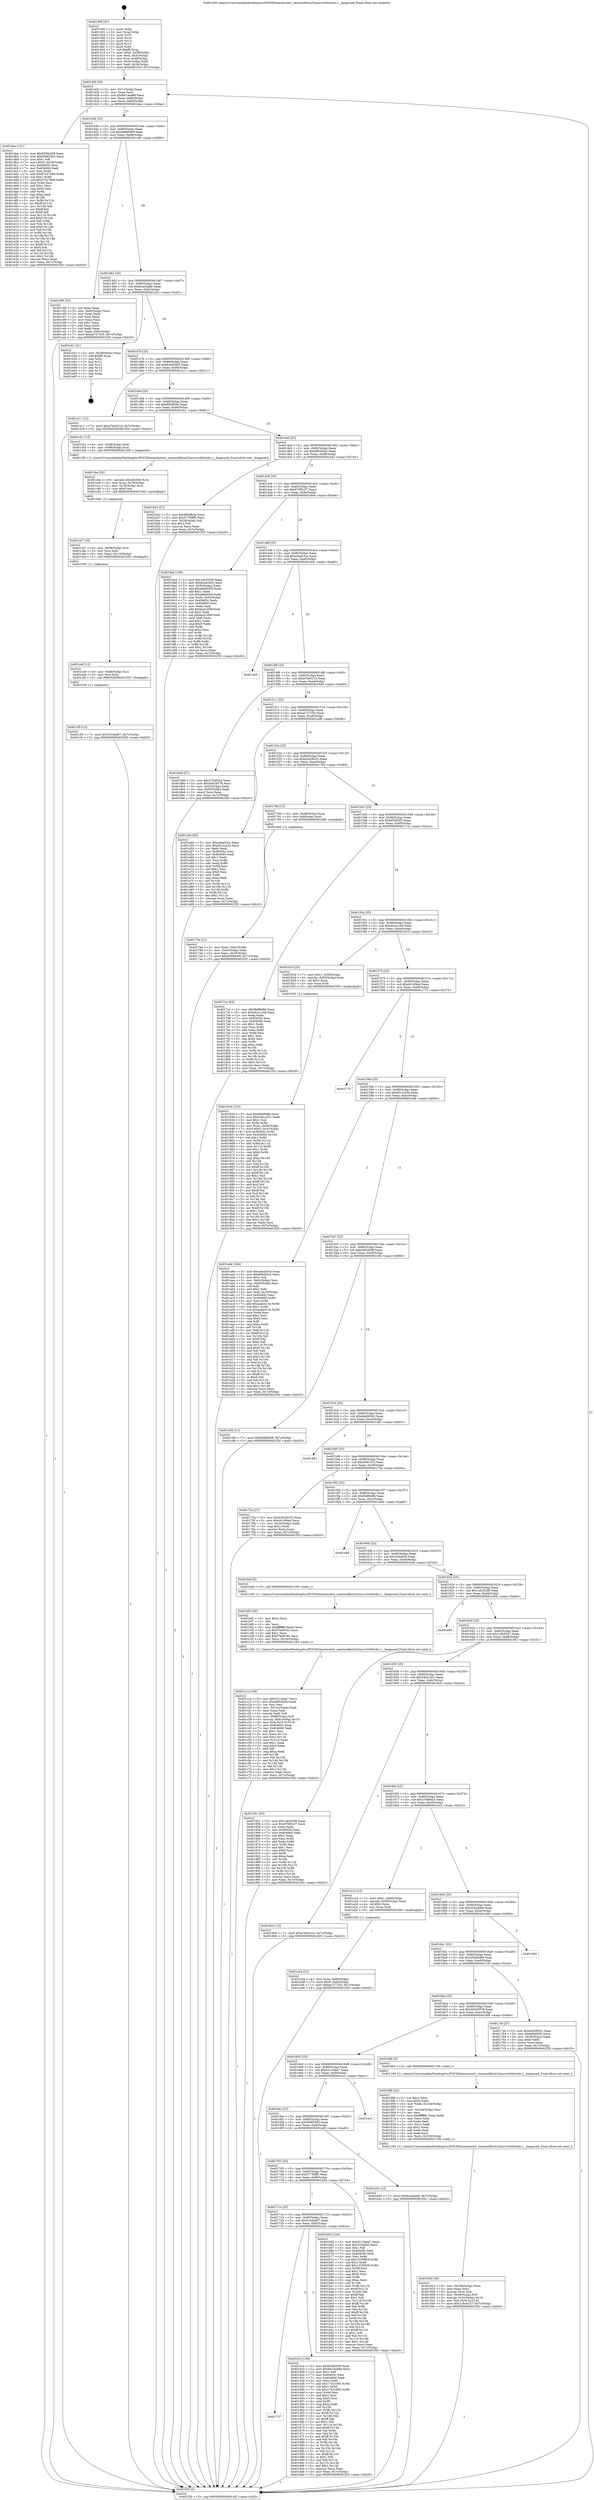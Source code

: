 digraph "0x401400" {
  label = "0x401400 (/mnt/c/Users/mathe/Desktop/tcc/POCII/binaries/extr_reactosdllwin32msvcrt40stubs.c__heapused_Final-ollvm.out::main(0))"
  labelloc = "t"
  node[shape=record]

  Entry [label="",width=0.3,height=0.3,shape=circle,fillcolor=black,style=filled]
  "0x40142f" [label="{
     0x40142f [26]\l
     | [instrs]\l
     &nbsp;&nbsp;0x40142f \<+3\>: mov -0x7c(%rbp),%eax\l
     &nbsp;&nbsp;0x401432 \<+2\>: mov %eax,%ecx\l
     &nbsp;&nbsp;0x401434 \<+6\>: sub $0x8414ad88,%ecx\l
     &nbsp;&nbsp;0x40143a \<+3\>: mov %eax,-0x80(%rbp)\l
     &nbsp;&nbsp;0x40143d \<+6\>: mov %ecx,-0x84(%rbp)\l
     &nbsp;&nbsp;0x401443 \<+6\>: je 0000000000401dae \<main+0x9ae\>\l
  }"]
  "0x401dae" [label="{
     0x401dae [151]\l
     | [instrs]\l
     &nbsp;&nbsp;0x401dae \<+5\>: mov $0x635fa459,%eax\l
     &nbsp;&nbsp;0x401db3 \<+5\>: mov $0x568f2402,%ecx\l
     &nbsp;&nbsp;0x401db8 \<+2\>: mov $0x1,%dl\l
     &nbsp;&nbsp;0x401dba \<+7\>: movl $0x0,-0x38(%rbp)\l
     &nbsp;&nbsp;0x401dc1 \<+7\>: mov 0x40405c,%esi\l
     &nbsp;&nbsp;0x401dc8 \<+7\>: mov 0x404060,%edi\l
     &nbsp;&nbsp;0x401dcf \<+3\>: mov %esi,%r8d\l
     &nbsp;&nbsp;0x401dd2 \<+7\>: add $0x97e27868,%r8d\l
     &nbsp;&nbsp;0x401dd9 \<+4\>: sub $0x1,%r8d\l
     &nbsp;&nbsp;0x401ddd \<+7\>: sub $0x97e27868,%r8d\l
     &nbsp;&nbsp;0x401de4 \<+4\>: imul %r8d,%esi\l
     &nbsp;&nbsp;0x401de8 \<+3\>: and $0x1,%esi\l
     &nbsp;&nbsp;0x401deb \<+3\>: cmp $0x0,%esi\l
     &nbsp;&nbsp;0x401dee \<+4\>: sete %r9b\l
     &nbsp;&nbsp;0x401df2 \<+3\>: cmp $0xa,%edi\l
     &nbsp;&nbsp;0x401df5 \<+4\>: setl %r10b\l
     &nbsp;&nbsp;0x401df9 \<+3\>: mov %r9b,%r11b\l
     &nbsp;&nbsp;0x401dfc \<+4\>: xor $0xff,%r11b\l
     &nbsp;&nbsp;0x401e00 \<+3\>: mov %r10b,%bl\l
     &nbsp;&nbsp;0x401e03 \<+3\>: xor $0xff,%bl\l
     &nbsp;&nbsp;0x401e06 \<+3\>: xor $0x0,%dl\l
     &nbsp;&nbsp;0x401e09 \<+3\>: mov %r11b,%r14b\l
     &nbsp;&nbsp;0x401e0c \<+4\>: and $0x0,%r14b\l
     &nbsp;&nbsp;0x401e10 \<+3\>: and %dl,%r9b\l
     &nbsp;&nbsp;0x401e13 \<+3\>: mov %bl,%r15b\l
     &nbsp;&nbsp;0x401e16 \<+4\>: and $0x0,%r15b\l
     &nbsp;&nbsp;0x401e1a \<+3\>: and %dl,%r10b\l
     &nbsp;&nbsp;0x401e1d \<+3\>: or %r9b,%r14b\l
     &nbsp;&nbsp;0x401e20 \<+3\>: or %r10b,%r15b\l
     &nbsp;&nbsp;0x401e23 \<+3\>: xor %r15b,%r14b\l
     &nbsp;&nbsp;0x401e26 \<+3\>: or %bl,%r11b\l
     &nbsp;&nbsp;0x401e29 \<+4\>: xor $0xff,%r11b\l
     &nbsp;&nbsp;0x401e2d \<+3\>: or $0x0,%dl\l
     &nbsp;&nbsp;0x401e30 \<+3\>: and %dl,%r11b\l
     &nbsp;&nbsp;0x401e33 \<+3\>: or %r11b,%r14b\l
     &nbsp;&nbsp;0x401e36 \<+4\>: test $0x1,%r14b\l
     &nbsp;&nbsp;0x401e3a \<+3\>: cmovne %ecx,%eax\l
     &nbsp;&nbsp;0x401e3d \<+3\>: mov %eax,-0x7c(%rbp)\l
     &nbsp;&nbsp;0x401e40 \<+5\>: jmp 0000000000401f20 \<main+0xb20\>\l
  }"]
  "0x401449" [label="{
     0x401449 [25]\l
     | [instrs]\l
     &nbsp;&nbsp;0x401449 \<+5\>: jmp 000000000040144e \<main+0x4e\>\l
     &nbsp;&nbsp;0x40144e \<+3\>: mov -0x80(%rbp),%eax\l
     &nbsp;&nbsp;0x401451 \<+5\>: sub $0x848d940f,%eax\l
     &nbsp;&nbsp;0x401456 \<+6\>: mov %eax,-0x88(%rbp)\l
     &nbsp;&nbsp;0x40145c \<+6\>: je 0000000000401c90 \<main+0x890\>\l
  }"]
  Exit [label="",width=0.3,height=0.3,shape=circle,fillcolor=black,style=filled,peripheries=2]
  "0x401c90" [label="{
     0x401c90 [33]\l
     | [instrs]\l
     &nbsp;&nbsp;0x401c90 \<+2\>: xor %eax,%eax\l
     &nbsp;&nbsp;0x401c92 \<+3\>: mov -0x6c(%rbp),%ecx\l
     &nbsp;&nbsp;0x401c95 \<+2\>: mov %eax,%edx\l
     &nbsp;&nbsp;0x401c97 \<+2\>: sub %ecx,%edx\l
     &nbsp;&nbsp;0x401c99 \<+2\>: mov %eax,%ecx\l
     &nbsp;&nbsp;0x401c9b \<+3\>: sub $0x1,%ecx\l
     &nbsp;&nbsp;0x401c9e \<+2\>: add %ecx,%edx\l
     &nbsp;&nbsp;0x401ca0 \<+2\>: sub %edx,%eax\l
     &nbsp;&nbsp;0x401ca2 \<+3\>: mov %eax,-0x6c(%rbp)\l
     &nbsp;&nbsp;0x401ca5 \<+7\>: movl $0xae727250,-0x7c(%rbp)\l
     &nbsp;&nbsp;0x401cac \<+5\>: jmp 0000000000401f20 \<main+0xb20\>\l
  }"]
  "0x401462" [label="{
     0x401462 [25]\l
     | [instrs]\l
     &nbsp;&nbsp;0x401462 \<+5\>: jmp 0000000000401467 \<main+0x67\>\l
     &nbsp;&nbsp;0x401467 \<+3\>: mov -0x80(%rbp),%eax\l
     &nbsp;&nbsp;0x40146a \<+5\>: sub $0x8ca0dabb,%eax\l
     &nbsp;&nbsp;0x40146f \<+6\>: mov %eax,-0x8c(%rbp)\l
     &nbsp;&nbsp;0x401475 \<+6\>: je 0000000000401e51 \<main+0xa51\>\l
  }"]
  "0x401737" [label="{
     0x401737\l
  }", style=dashed]
  "0x401e51" [label="{
     0x401e51 [21]\l
     | [instrs]\l
     &nbsp;&nbsp;0x401e51 \<+3\>: mov -0x38(%rbp),%eax\l
     &nbsp;&nbsp;0x401e54 \<+7\>: add $0xf8,%rsp\l
     &nbsp;&nbsp;0x401e5b \<+1\>: pop %rbx\l
     &nbsp;&nbsp;0x401e5c \<+2\>: pop %r12\l
     &nbsp;&nbsp;0x401e5e \<+2\>: pop %r13\l
     &nbsp;&nbsp;0x401e60 \<+2\>: pop %r14\l
     &nbsp;&nbsp;0x401e62 \<+2\>: pop %r15\l
     &nbsp;&nbsp;0x401e64 \<+1\>: pop %rbp\l
     &nbsp;&nbsp;0x401e65 \<+1\>: ret\l
  }"]
  "0x40147b" [label="{
     0x40147b [25]\l
     | [instrs]\l
     &nbsp;&nbsp;0x40147b \<+5\>: jmp 0000000000401480 \<main+0x80\>\l
     &nbsp;&nbsp;0x401480 \<+3\>: mov -0x80(%rbp),%eax\l
     &nbsp;&nbsp;0x401483 \<+5\>: sub $0x8ce620d3,%eax\l
     &nbsp;&nbsp;0x401488 \<+6\>: mov %eax,-0x90(%rbp)\l
     &nbsp;&nbsp;0x40148e \<+6\>: je 0000000000401a11 \<main+0x611\>\l
  }"]
  "0x401d1e" [label="{
     0x401d1e [144]\l
     | [instrs]\l
     &nbsp;&nbsp;0x401d1e \<+5\>: mov $0x635fa459,%eax\l
     &nbsp;&nbsp;0x401d23 \<+5\>: mov $0x8414ad88,%ecx\l
     &nbsp;&nbsp;0x401d28 \<+2\>: mov $0x1,%dl\l
     &nbsp;&nbsp;0x401d2a \<+7\>: mov 0x40405c,%esi\l
     &nbsp;&nbsp;0x401d31 \<+7\>: mov 0x404060,%edi\l
     &nbsp;&nbsp;0x401d38 \<+3\>: mov %esi,%r8d\l
     &nbsp;&nbsp;0x401d3b \<+7\>: add $0x17421d93,%r8d\l
     &nbsp;&nbsp;0x401d42 \<+4\>: sub $0x1,%r8d\l
     &nbsp;&nbsp;0x401d46 \<+7\>: sub $0x17421d93,%r8d\l
     &nbsp;&nbsp;0x401d4d \<+4\>: imul %r8d,%esi\l
     &nbsp;&nbsp;0x401d51 \<+3\>: and $0x1,%esi\l
     &nbsp;&nbsp;0x401d54 \<+3\>: cmp $0x0,%esi\l
     &nbsp;&nbsp;0x401d57 \<+4\>: sete %r9b\l
     &nbsp;&nbsp;0x401d5b \<+3\>: cmp $0xa,%edi\l
     &nbsp;&nbsp;0x401d5e \<+4\>: setl %r10b\l
     &nbsp;&nbsp;0x401d62 \<+3\>: mov %r9b,%r11b\l
     &nbsp;&nbsp;0x401d65 \<+4\>: xor $0xff,%r11b\l
     &nbsp;&nbsp;0x401d69 \<+3\>: mov %r10b,%bl\l
     &nbsp;&nbsp;0x401d6c \<+3\>: xor $0xff,%bl\l
     &nbsp;&nbsp;0x401d6f \<+3\>: xor $0x1,%dl\l
     &nbsp;&nbsp;0x401d72 \<+3\>: mov %r11b,%r14b\l
     &nbsp;&nbsp;0x401d75 \<+4\>: and $0xff,%r14b\l
     &nbsp;&nbsp;0x401d79 \<+3\>: and %dl,%r9b\l
     &nbsp;&nbsp;0x401d7c \<+3\>: mov %bl,%r15b\l
     &nbsp;&nbsp;0x401d7f \<+4\>: and $0xff,%r15b\l
     &nbsp;&nbsp;0x401d83 \<+3\>: and %dl,%r10b\l
     &nbsp;&nbsp;0x401d86 \<+3\>: or %r9b,%r14b\l
     &nbsp;&nbsp;0x401d89 \<+3\>: or %r10b,%r15b\l
     &nbsp;&nbsp;0x401d8c \<+3\>: xor %r15b,%r14b\l
     &nbsp;&nbsp;0x401d8f \<+3\>: or %bl,%r11b\l
     &nbsp;&nbsp;0x401d92 \<+4\>: xor $0xff,%r11b\l
     &nbsp;&nbsp;0x401d96 \<+3\>: or $0x1,%dl\l
     &nbsp;&nbsp;0x401d99 \<+3\>: and %dl,%r11b\l
     &nbsp;&nbsp;0x401d9c \<+3\>: or %r11b,%r14b\l
     &nbsp;&nbsp;0x401d9f \<+4\>: test $0x1,%r14b\l
     &nbsp;&nbsp;0x401da3 \<+3\>: cmovne %ecx,%eax\l
     &nbsp;&nbsp;0x401da6 \<+3\>: mov %eax,-0x7c(%rbp)\l
     &nbsp;&nbsp;0x401da9 \<+5\>: jmp 0000000000401f20 \<main+0xb20\>\l
  }"]
  "0x401a11" [label="{
     0x401a11 [12]\l
     | [instrs]\l
     &nbsp;&nbsp;0x401a11 \<+7\>: movl $0xa7be521d,-0x7c(%rbp)\l
     &nbsp;&nbsp;0x401a18 \<+5\>: jmp 0000000000401f20 \<main+0xb20\>\l
  }"]
  "0x401494" [label="{
     0x401494 [25]\l
     | [instrs]\l
     &nbsp;&nbsp;0x401494 \<+5\>: jmp 0000000000401499 \<main+0x99\>\l
     &nbsp;&nbsp;0x401499 \<+3\>: mov -0x80(%rbp),%eax\l
     &nbsp;&nbsp;0x40149c \<+5\>: sub $0x8f5df63e,%eax\l
     &nbsp;&nbsp;0x4014a1 \<+6\>: mov %eax,-0x94(%rbp)\l
     &nbsp;&nbsp;0x4014a7 \<+6\>: je 0000000000401cb1 \<main+0x8b1\>\l
  }"]
  "0x401cf5" [label="{
     0x401cf5 [12]\l
     | [instrs]\l
     &nbsp;&nbsp;0x401cf5 \<+7\>: movl $0x5c34a467,-0x7c(%rbp)\l
     &nbsp;&nbsp;0x401cfc \<+5\>: jmp 0000000000401f20 \<main+0xb20\>\l
  }"]
  "0x401cb1" [label="{
     0x401cb1 [13]\l
     | [instrs]\l
     &nbsp;&nbsp;0x401cb1 \<+4\>: mov -0x58(%rbp),%rdi\l
     &nbsp;&nbsp;0x401cb5 \<+4\>: mov -0x68(%rbp),%rsi\l
     &nbsp;&nbsp;0x401cb9 \<+5\>: call 00000000004013f0 \<_heapused\>\l
     | [calls]\l
     &nbsp;&nbsp;0x4013f0 \{1\} (/mnt/c/Users/mathe/Desktop/tcc/POCII/binaries/extr_reactosdllwin32msvcrt40stubs.c__heapused_Final-ollvm.out::_heapused)\l
  }"]
  "0x4014ad" [label="{
     0x4014ad [25]\l
     | [instrs]\l
     &nbsp;&nbsp;0x4014ad \<+5\>: jmp 00000000004014b2 \<main+0xb2\>\l
     &nbsp;&nbsp;0x4014b2 \<+3\>: mov -0x80(%rbp),%eax\l
     &nbsp;&nbsp;0x4014b5 \<+5\>: sub $0x8f9c65e2,%eax\l
     &nbsp;&nbsp;0x4014ba \<+6\>: mov %eax,-0x98(%rbp)\l
     &nbsp;&nbsp;0x4014c0 \<+6\>: je 0000000000401b42 \<main+0x742\>\l
  }"]
  "0x401ce9" [label="{
     0x401ce9 [12]\l
     | [instrs]\l
     &nbsp;&nbsp;0x401ce9 \<+4\>: mov -0x68(%rbp),%rsi\l
     &nbsp;&nbsp;0x401ced \<+3\>: mov %rsi,%rdi\l
     &nbsp;&nbsp;0x401cf0 \<+5\>: call 0000000000401030 \<free@plt\>\l
     | [calls]\l
     &nbsp;&nbsp;0x401030 \{1\} (unknown)\l
  }"]
  "0x401b42" [label="{
     0x401b42 [27]\l
     | [instrs]\l
     &nbsp;&nbsp;0x401b42 \<+5\>: mov $0x8f5df63e,%eax\l
     &nbsp;&nbsp;0x401b47 \<+5\>: mov $0x57790ff5,%ecx\l
     &nbsp;&nbsp;0x401b4c \<+3\>: mov -0x29(%rbp),%dl\l
     &nbsp;&nbsp;0x401b4f \<+3\>: test $0x1,%dl\l
     &nbsp;&nbsp;0x401b52 \<+3\>: cmovne %ecx,%eax\l
     &nbsp;&nbsp;0x401b55 \<+3\>: mov %eax,-0x7c(%rbp)\l
     &nbsp;&nbsp;0x401b58 \<+5\>: jmp 0000000000401f20 \<main+0xb20\>\l
  }"]
  "0x4014c6" [label="{
     0x4014c6 [25]\l
     | [instrs]\l
     &nbsp;&nbsp;0x4014c6 \<+5\>: jmp 00000000004014cb \<main+0xcb\>\l
     &nbsp;&nbsp;0x4014cb \<+3\>: mov -0x80(%rbp),%eax\l
     &nbsp;&nbsp;0x4014ce \<+5\>: sub $0x970f5c37,%eax\l
     &nbsp;&nbsp;0x4014d3 \<+6\>: mov %eax,-0x9c(%rbp)\l
     &nbsp;&nbsp;0x4014d9 \<+6\>: je 00000000004019a4 \<main+0x5a4\>\l
  }"]
  "0x401cd7" [label="{
     0x401cd7 [18]\l
     | [instrs]\l
     &nbsp;&nbsp;0x401cd7 \<+4\>: mov -0x58(%rbp),%rsi\l
     &nbsp;&nbsp;0x401cdb \<+3\>: mov %rsi,%rdi\l
     &nbsp;&nbsp;0x401cde \<+6\>: mov %eax,-0x110(%rbp)\l
     &nbsp;&nbsp;0x401ce4 \<+5\>: call 0000000000401030 \<free@plt\>\l
     | [calls]\l
     &nbsp;&nbsp;0x401030 \{1\} (unknown)\l
  }"]
  "0x4019a4" [label="{
     0x4019a4 [109]\l
     | [instrs]\l
     &nbsp;&nbsp;0x4019a4 \<+5\>: mov $0x1ab352f8,%eax\l
     &nbsp;&nbsp;0x4019a9 \<+5\>: mov $0x8ce620d3,%ecx\l
     &nbsp;&nbsp;0x4019ae \<+3\>: mov -0x5c(%rbp),%edx\l
     &nbsp;&nbsp;0x4019b1 \<+6\>: add $0xab6b945f,%edx\l
     &nbsp;&nbsp;0x4019b7 \<+3\>: add $0x1,%edx\l
     &nbsp;&nbsp;0x4019ba \<+6\>: sub $0xab6b945f,%edx\l
     &nbsp;&nbsp;0x4019c0 \<+3\>: mov %edx,-0x5c(%rbp)\l
     &nbsp;&nbsp;0x4019c3 \<+7\>: mov 0x40405c,%edx\l
     &nbsp;&nbsp;0x4019ca \<+7\>: mov 0x404060,%esi\l
     &nbsp;&nbsp;0x4019d1 \<+2\>: mov %edx,%edi\l
     &nbsp;&nbsp;0x4019d3 \<+6\>: add $0xba2c209f,%edi\l
     &nbsp;&nbsp;0x4019d9 \<+3\>: sub $0x1,%edi\l
     &nbsp;&nbsp;0x4019dc \<+6\>: sub $0xba2c209f,%edi\l
     &nbsp;&nbsp;0x4019e2 \<+3\>: imul %edi,%edx\l
     &nbsp;&nbsp;0x4019e5 \<+3\>: and $0x1,%edx\l
     &nbsp;&nbsp;0x4019e8 \<+3\>: cmp $0x0,%edx\l
     &nbsp;&nbsp;0x4019eb \<+4\>: sete %r8b\l
     &nbsp;&nbsp;0x4019ef \<+3\>: cmp $0xa,%esi\l
     &nbsp;&nbsp;0x4019f2 \<+4\>: setl %r9b\l
     &nbsp;&nbsp;0x4019f6 \<+3\>: mov %r8b,%r10b\l
     &nbsp;&nbsp;0x4019f9 \<+3\>: and %r9b,%r10b\l
     &nbsp;&nbsp;0x4019fc \<+3\>: xor %r9b,%r8b\l
     &nbsp;&nbsp;0x4019ff \<+3\>: or %r8b,%r10b\l
     &nbsp;&nbsp;0x401a02 \<+4\>: test $0x1,%r10b\l
     &nbsp;&nbsp;0x401a06 \<+3\>: cmovne %ecx,%eax\l
     &nbsp;&nbsp;0x401a09 \<+3\>: mov %eax,-0x7c(%rbp)\l
     &nbsp;&nbsp;0x401a0c \<+5\>: jmp 0000000000401f20 \<main+0xb20\>\l
  }"]
  "0x4014df" [label="{
     0x4014df [25]\l
     | [instrs]\l
     &nbsp;&nbsp;0x4014df \<+5\>: jmp 00000000004014e4 \<main+0xe4\>\l
     &nbsp;&nbsp;0x4014e4 \<+3\>: mov -0x80(%rbp),%eax\l
     &nbsp;&nbsp;0x4014e7 \<+5\>: sub $0xa4aa53ce,%eax\l
     &nbsp;&nbsp;0x4014ec \<+6\>: mov %eax,-0xa0(%rbp)\l
     &nbsp;&nbsp;0x4014f2 \<+6\>: je 0000000000401eb5 \<main+0xab5\>\l
  }"]
  "0x401cbe" [label="{
     0x401cbe [25]\l
     | [instrs]\l
     &nbsp;&nbsp;0x401cbe \<+10\>: movabs $0x4020b6,%rdi\l
     &nbsp;&nbsp;0x401cc8 \<+4\>: mov %rax,-0x78(%rbp)\l
     &nbsp;&nbsp;0x401ccc \<+4\>: mov -0x78(%rbp),%rsi\l
     &nbsp;&nbsp;0x401cd0 \<+2\>: mov $0x0,%al\l
     &nbsp;&nbsp;0x401cd2 \<+5\>: call 0000000000401040 \<printf@plt\>\l
     | [calls]\l
     &nbsp;&nbsp;0x401040 \{1\} (unknown)\l
  }"]
  "0x401eb5" [label="{
     0x401eb5\l
  }", style=dashed]
  "0x4014f8" [label="{
     0x4014f8 [25]\l
     | [instrs]\l
     &nbsp;&nbsp;0x4014f8 \<+5\>: jmp 00000000004014fd \<main+0xfd\>\l
     &nbsp;&nbsp;0x4014fd \<+3\>: mov -0x80(%rbp),%eax\l
     &nbsp;&nbsp;0x401500 \<+5\>: sub $0xa7be521d,%eax\l
     &nbsp;&nbsp;0x401505 \<+6\>: mov %eax,-0xa4(%rbp)\l
     &nbsp;&nbsp;0x40150b \<+6\>: je 00000000004018d9 \<main+0x4d9\>\l
  }"]
  "0x401c1a" [label="{
     0x401c1a [106]\l
     | [instrs]\l
     &nbsp;&nbsp;0x401c1a \<+5\>: mov $0x5213d4a7,%ecx\l
     &nbsp;&nbsp;0x401c1f \<+5\>: mov $0xdd62d2f4,%edx\l
     &nbsp;&nbsp;0x401c24 \<+2\>: xor %esi,%esi\l
     &nbsp;&nbsp;0x401c26 \<+6\>: mov -0x10c(%rbp),%edi\l
     &nbsp;&nbsp;0x401c2c \<+3\>: imul %eax,%edi\l
     &nbsp;&nbsp;0x401c2f \<+3\>: movslq %edi,%r8\l
     &nbsp;&nbsp;0x401c32 \<+4\>: mov -0x68(%rbp),%r9\l
     &nbsp;&nbsp;0x401c36 \<+4\>: movslq -0x6c(%rbp),%r10\l
     &nbsp;&nbsp;0x401c3a \<+4\>: mov %r8,(%r9,%r10,8)\l
     &nbsp;&nbsp;0x401c3e \<+7\>: mov 0x40405c,%eax\l
     &nbsp;&nbsp;0x401c45 \<+7\>: mov 0x404060,%edi\l
     &nbsp;&nbsp;0x401c4c \<+3\>: sub $0x1,%esi\l
     &nbsp;&nbsp;0x401c4f \<+3\>: mov %eax,%r11d\l
     &nbsp;&nbsp;0x401c52 \<+3\>: add %esi,%r11d\l
     &nbsp;&nbsp;0x401c55 \<+4\>: imul %r11d,%eax\l
     &nbsp;&nbsp;0x401c59 \<+3\>: and $0x1,%eax\l
     &nbsp;&nbsp;0x401c5c \<+3\>: cmp $0x0,%eax\l
     &nbsp;&nbsp;0x401c5f \<+3\>: sete %bl\l
     &nbsp;&nbsp;0x401c62 \<+3\>: cmp $0xa,%edi\l
     &nbsp;&nbsp;0x401c65 \<+4\>: setl %r14b\l
     &nbsp;&nbsp;0x401c69 \<+3\>: mov %bl,%r15b\l
     &nbsp;&nbsp;0x401c6c \<+3\>: and %r14b,%r15b\l
     &nbsp;&nbsp;0x401c6f \<+3\>: xor %r14b,%bl\l
     &nbsp;&nbsp;0x401c72 \<+3\>: or %bl,%r15b\l
     &nbsp;&nbsp;0x401c75 \<+4\>: test $0x1,%r15b\l
     &nbsp;&nbsp;0x401c79 \<+3\>: cmovne %edx,%ecx\l
     &nbsp;&nbsp;0x401c7c \<+3\>: mov %ecx,-0x7c(%rbp)\l
     &nbsp;&nbsp;0x401c7f \<+5\>: jmp 0000000000401f20 \<main+0xb20\>\l
  }"]
  "0x4018d9" [label="{
     0x4018d9 [27]\l
     | [instrs]\l
     &nbsp;&nbsp;0x4018d9 \<+5\>: mov $0x27f48424,%eax\l
     &nbsp;&nbsp;0x4018de \<+5\>: mov $0x4b629578,%ecx\l
     &nbsp;&nbsp;0x4018e3 \<+3\>: mov -0x5c(%rbp),%edx\l
     &nbsp;&nbsp;0x4018e6 \<+3\>: cmp -0x50(%rbp),%edx\l
     &nbsp;&nbsp;0x4018e9 \<+3\>: cmovl %ecx,%eax\l
     &nbsp;&nbsp;0x4018ec \<+3\>: mov %eax,-0x7c(%rbp)\l
     &nbsp;&nbsp;0x4018ef \<+5\>: jmp 0000000000401f20 \<main+0xb20\>\l
  }"]
  "0x401511" [label="{
     0x401511 [25]\l
     | [instrs]\l
     &nbsp;&nbsp;0x401511 \<+5\>: jmp 0000000000401516 \<main+0x116\>\l
     &nbsp;&nbsp;0x401516 \<+3\>: mov -0x80(%rbp),%eax\l
     &nbsp;&nbsp;0x401519 \<+5\>: sub $0xae727250,%eax\l
     &nbsp;&nbsp;0x40151e \<+6\>: mov %eax,-0xa8(%rbp)\l
     &nbsp;&nbsp;0x401524 \<+6\>: je 0000000000401a4b \<main+0x64b\>\l
  }"]
  "0x401bf2" [label="{
     0x401bf2 [40]\l
     | [instrs]\l
     &nbsp;&nbsp;0x401bf2 \<+5\>: mov $0x2,%ecx\l
     &nbsp;&nbsp;0x401bf7 \<+1\>: cltd\l
     &nbsp;&nbsp;0x401bf8 \<+2\>: idiv %ecx\l
     &nbsp;&nbsp;0x401bfa \<+6\>: imul $0xfffffffe,%edx,%ecx\l
     &nbsp;&nbsp;0x401c00 \<+6\>: sub $0xf7be8162,%ecx\l
     &nbsp;&nbsp;0x401c06 \<+3\>: add $0x1,%ecx\l
     &nbsp;&nbsp;0x401c09 \<+6\>: add $0xf7be8162,%ecx\l
     &nbsp;&nbsp;0x401c0f \<+6\>: mov %ecx,-0x10c(%rbp)\l
     &nbsp;&nbsp;0x401c15 \<+5\>: call 0000000000401160 \<next_i\>\l
     | [calls]\l
     &nbsp;&nbsp;0x401160 \{1\} (/mnt/c/Users/mathe/Desktop/tcc/POCII/binaries/extr_reactosdllwin32msvcrt40stubs.c__heapused_Final-ollvm.out::next_i)\l
  }"]
  "0x401a4b" [label="{
     0x401a4b [83]\l
     | [instrs]\l
     &nbsp;&nbsp;0x401a4b \<+5\>: mov $0xa4aa53ce,%eax\l
     &nbsp;&nbsp;0x401a50 \<+5\>: mov $0xd01cce34,%ecx\l
     &nbsp;&nbsp;0x401a55 \<+2\>: xor %edx,%edx\l
     &nbsp;&nbsp;0x401a57 \<+7\>: mov 0x40405c,%esi\l
     &nbsp;&nbsp;0x401a5e \<+7\>: mov 0x404060,%edi\l
     &nbsp;&nbsp;0x401a65 \<+3\>: sub $0x1,%edx\l
     &nbsp;&nbsp;0x401a68 \<+3\>: mov %esi,%r8d\l
     &nbsp;&nbsp;0x401a6b \<+3\>: add %edx,%r8d\l
     &nbsp;&nbsp;0x401a6e \<+4\>: imul %r8d,%esi\l
     &nbsp;&nbsp;0x401a72 \<+3\>: and $0x1,%esi\l
     &nbsp;&nbsp;0x401a75 \<+3\>: cmp $0x0,%esi\l
     &nbsp;&nbsp;0x401a78 \<+4\>: sete %r9b\l
     &nbsp;&nbsp;0x401a7c \<+3\>: cmp $0xa,%edi\l
     &nbsp;&nbsp;0x401a7f \<+4\>: setl %r10b\l
     &nbsp;&nbsp;0x401a83 \<+3\>: mov %r9b,%r11b\l
     &nbsp;&nbsp;0x401a86 \<+3\>: and %r10b,%r11b\l
     &nbsp;&nbsp;0x401a89 \<+3\>: xor %r10b,%r9b\l
     &nbsp;&nbsp;0x401a8c \<+3\>: or %r9b,%r11b\l
     &nbsp;&nbsp;0x401a8f \<+4\>: test $0x1,%r11b\l
     &nbsp;&nbsp;0x401a93 \<+3\>: cmovne %ecx,%eax\l
     &nbsp;&nbsp;0x401a96 \<+3\>: mov %eax,-0x7c(%rbp)\l
     &nbsp;&nbsp;0x401a99 \<+5\>: jmp 0000000000401f20 \<main+0xb20\>\l
  }"]
  "0x40152a" [label="{
     0x40152a [25]\l
     | [instrs]\l
     &nbsp;&nbsp;0x40152a \<+5\>: jmp 000000000040152f \<main+0x12f\>\l
     &nbsp;&nbsp;0x40152f \<+3\>: mov -0x80(%rbp),%eax\l
     &nbsp;&nbsp;0x401532 \<+5\>: sub $0xb2b28225,%eax\l
     &nbsp;&nbsp;0x401537 \<+6\>: mov %eax,-0xac(%rbp)\l
     &nbsp;&nbsp;0x40153d \<+6\>: je 000000000040178d \<main+0x38d\>\l
  }"]
  "0x40171e" [label="{
     0x40171e [25]\l
     | [instrs]\l
     &nbsp;&nbsp;0x40171e \<+5\>: jmp 0000000000401723 \<main+0x323\>\l
     &nbsp;&nbsp;0x401723 \<+3\>: mov -0x80(%rbp),%eax\l
     &nbsp;&nbsp;0x401726 \<+5\>: sub $0x5c34a467,%eax\l
     &nbsp;&nbsp;0x40172b \<+6\>: mov %eax,-0xfc(%rbp)\l
     &nbsp;&nbsp;0x401731 \<+6\>: je 0000000000401d1e \<main+0x91e\>\l
  }"]
  "0x40178d" [label="{
     0x40178d [13]\l
     | [instrs]\l
     &nbsp;&nbsp;0x40178d \<+4\>: mov -0x48(%rbp),%rax\l
     &nbsp;&nbsp;0x401791 \<+4\>: mov 0x8(%rax),%rdi\l
     &nbsp;&nbsp;0x401795 \<+5\>: call 0000000000401060 \<atoi@plt\>\l
     | [calls]\l
     &nbsp;&nbsp;0x401060 \{1\} (unknown)\l
  }"]
  "0x401543" [label="{
     0x401543 [25]\l
     | [instrs]\l
     &nbsp;&nbsp;0x401543 \<+5\>: jmp 0000000000401548 \<main+0x148\>\l
     &nbsp;&nbsp;0x401548 \<+3\>: mov -0x80(%rbp),%eax\l
     &nbsp;&nbsp;0x40154b \<+5\>: sub $0xbf3d05f2,%eax\l
     &nbsp;&nbsp;0x401550 \<+6\>: mov %eax,-0xb0(%rbp)\l
     &nbsp;&nbsp;0x401556 \<+6\>: je 00000000004017ca \<main+0x3ca\>\l
  }"]
  "0x401b5d" [label="{
     0x401b5d [144]\l
     | [instrs]\l
     &nbsp;&nbsp;0x401b5d \<+5\>: mov $0x5213d4a7,%eax\l
     &nbsp;&nbsp;0x401b62 \<+5\>: mov $0x324a935,%ecx\l
     &nbsp;&nbsp;0x401b67 \<+2\>: mov $0x1,%dl\l
     &nbsp;&nbsp;0x401b69 \<+7\>: mov 0x40405c,%esi\l
     &nbsp;&nbsp;0x401b70 \<+7\>: mov 0x404060,%edi\l
     &nbsp;&nbsp;0x401b77 \<+3\>: mov %esi,%r8d\l
     &nbsp;&nbsp;0x401b7a \<+7\>: sub $0x13359f28,%r8d\l
     &nbsp;&nbsp;0x401b81 \<+4\>: sub $0x1,%r8d\l
     &nbsp;&nbsp;0x401b85 \<+7\>: add $0x13359f28,%r8d\l
     &nbsp;&nbsp;0x401b8c \<+4\>: imul %r8d,%esi\l
     &nbsp;&nbsp;0x401b90 \<+3\>: and $0x1,%esi\l
     &nbsp;&nbsp;0x401b93 \<+3\>: cmp $0x0,%esi\l
     &nbsp;&nbsp;0x401b96 \<+4\>: sete %r9b\l
     &nbsp;&nbsp;0x401b9a \<+3\>: cmp $0xa,%edi\l
     &nbsp;&nbsp;0x401b9d \<+4\>: setl %r10b\l
     &nbsp;&nbsp;0x401ba1 \<+3\>: mov %r9b,%r11b\l
     &nbsp;&nbsp;0x401ba4 \<+4\>: xor $0xff,%r11b\l
     &nbsp;&nbsp;0x401ba8 \<+3\>: mov %r10b,%bl\l
     &nbsp;&nbsp;0x401bab \<+3\>: xor $0xff,%bl\l
     &nbsp;&nbsp;0x401bae \<+3\>: xor $0x1,%dl\l
     &nbsp;&nbsp;0x401bb1 \<+3\>: mov %r11b,%r14b\l
     &nbsp;&nbsp;0x401bb4 \<+4\>: and $0xff,%r14b\l
     &nbsp;&nbsp;0x401bb8 \<+3\>: and %dl,%r9b\l
     &nbsp;&nbsp;0x401bbb \<+3\>: mov %bl,%r15b\l
     &nbsp;&nbsp;0x401bbe \<+4\>: and $0xff,%r15b\l
     &nbsp;&nbsp;0x401bc2 \<+3\>: and %dl,%r10b\l
     &nbsp;&nbsp;0x401bc5 \<+3\>: or %r9b,%r14b\l
     &nbsp;&nbsp;0x401bc8 \<+3\>: or %r10b,%r15b\l
     &nbsp;&nbsp;0x401bcb \<+3\>: xor %r15b,%r14b\l
     &nbsp;&nbsp;0x401bce \<+3\>: or %bl,%r11b\l
     &nbsp;&nbsp;0x401bd1 \<+4\>: xor $0xff,%r11b\l
     &nbsp;&nbsp;0x401bd5 \<+3\>: or $0x1,%dl\l
     &nbsp;&nbsp;0x401bd8 \<+3\>: and %dl,%r11b\l
     &nbsp;&nbsp;0x401bdb \<+3\>: or %r11b,%r14b\l
     &nbsp;&nbsp;0x401bde \<+4\>: test $0x1,%r14b\l
     &nbsp;&nbsp;0x401be2 \<+3\>: cmovne %ecx,%eax\l
     &nbsp;&nbsp;0x401be5 \<+3\>: mov %eax,-0x7c(%rbp)\l
     &nbsp;&nbsp;0x401be8 \<+5\>: jmp 0000000000401f20 \<main+0xb20\>\l
  }"]
  "0x4017ca" [label="{
     0x4017ca [83]\l
     | [instrs]\l
     &nbsp;&nbsp;0x4017ca \<+5\>: mov $0xf0df9d8b,%eax\l
     &nbsp;&nbsp;0x4017cf \<+5\>: mov $0xc62a1c0d,%ecx\l
     &nbsp;&nbsp;0x4017d4 \<+2\>: xor %edx,%edx\l
     &nbsp;&nbsp;0x4017d6 \<+7\>: mov 0x40405c,%esi\l
     &nbsp;&nbsp;0x4017dd \<+7\>: mov 0x404060,%edi\l
     &nbsp;&nbsp;0x4017e4 \<+3\>: sub $0x1,%edx\l
     &nbsp;&nbsp;0x4017e7 \<+3\>: mov %esi,%r8d\l
     &nbsp;&nbsp;0x4017ea \<+3\>: add %edx,%r8d\l
     &nbsp;&nbsp;0x4017ed \<+4\>: imul %r8d,%esi\l
     &nbsp;&nbsp;0x4017f1 \<+3\>: and $0x1,%esi\l
     &nbsp;&nbsp;0x4017f4 \<+3\>: cmp $0x0,%esi\l
     &nbsp;&nbsp;0x4017f7 \<+4\>: sete %r9b\l
     &nbsp;&nbsp;0x4017fb \<+3\>: cmp $0xa,%edi\l
     &nbsp;&nbsp;0x4017fe \<+4\>: setl %r10b\l
     &nbsp;&nbsp;0x401802 \<+3\>: mov %r9b,%r11b\l
     &nbsp;&nbsp;0x401805 \<+3\>: and %r10b,%r11b\l
     &nbsp;&nbsp;0x401808 \<+3\>: xor %r10b,%r9b\l
     &nbsp;&nbsp;0x40180b \<+3\>: or %r9b,%r11b\l
     &nbsp;&nbsp;0x40180e \<+4\>: test $0x1,%r11b\l
     &nbsp;&nbsp;0x401812 \<+3\>: cmovne %ecx,%eax\l
     &nbsp;&nbsp;0x401815 \<+3\>: mov %eax,-0x7c(%rbp)\l
     &nbsp;&nbsp;0x401818 \<+5\>: jmp 0000000000401f20 \<main+0xb20\>\l
  }"]
  "0x40155c" [label="{
     0x40155c [25]\l
     | [instrs]\l
     &nbsp;&nbsp;0x40155c \<+5\>: jmp 0000000000401561 \<main+0x161\>\l
     &nbsp;&nbsp;0x401561 \<+3\>: mov -0x80(%rbp),%eax\l
     &nbsp;&nbsp;0x401564 \<+5\>: sub $0xc62a1c0d,%eax\l
     &nbsp;&nbsp;0x401569 \<+6\>: mov %eax,-0xb4(%rbp)\l
     &nbsp;&nbsp;0x40156f \<+6\>: je 000000000040181d \<main+0x41d\>\l
  }"]
  "0x401705" [label="{
     0x401705 [25]\l
     | [instrs]\l
     &nbsp;&nbsp;0x401705 \<+5\>: jmp 000000000040170a \<main+0x30a\>\l
     &nbsp;&nbsp;0x40170a \<+3\>: mov -0x80(%rbp),%eax\l
     &nbsp;&nbsp;0x40170d \<+5\>: sub $0x57790ff5,%eax\l
     &nbsp;&nbsp;0x401712 \<+6\>: mov %eax,-0xf8(%rbp)\l
     &nbsp;&nbsp;0x401718 \<+6\>: je 0000000000401b5d \<main+0x75d\>\l
  }"]
  "0x40181d" [label="{
     0x40181d [23]\l
     | [instrs]\l
     &nbsp;&nbsp;0x40181d \<+7\>: movl $0x1,-0x50(%rbp)\l
     &nbsp;&nbsp;0x401824 \<+4\>: movslq -0x50(%rbp),%rax\l
     &nbsp;&nbsp;0x401828 \<+4\>: shl $0x3,%rax\l
     &nbsp;&nbsp;0x40182c \<+3\>: mov %rax,%rdi\l
     &nbsp;&nbsp;0x40182f \<+5\>: call 0000000000401050 \<malloc@plt\>\l
     | [calls]\l
     &nbsp;&nbsp;0x401050 \{1\} (unknown)\l
  }"]
  "0x401575" [label="{
     0x401575 [25]\l
     | [instrs]\l
     &nbsp;&nbsp;0x401575 \<+5\>: jmp 000000000040157a \<main+0x17a\>\l
     &nbsp;&nbsp;0x40157a \<+3\>: mov -0x80(%rbp),%eax\l
     &nbsp;&nbsp;0x40157d \<+5\>: sub $0xcb14f4a4,%eax\l
     &nbsp;&nbsp;0x401582 \<+6\>: mov %eax,-0xb8(%rbp)\l
     &nbsp;&nbsp;0x401588 \<+6\>: je 0000000000401775 \<main+0x375\>\l
  }"]
  "0x401e45" [label="{
     0x401e45 [12]\l
     | [instrs]\l
     &nbsp;&nbsp;0x401e45 \<+7\>: movl $0x8ca0dabb,-0x7c(%rbp)\l
     &nbsp;&nbsp;0x401e4c \<+5\>: jmp 0000000000401f20 \<main+0xb20\>\l
  }"]
  "0x401775" [label="{
     0x401775\l
  }", style=dashed]
  "0x40158e" [label="{
     0x40158e [25]\l
     | [instrs]\l
     &nbsp;&nbsp;0x40158e \<+5\>: jmp 0000000000401593 \<main+0x193\>\l
     &nbsp;&nbsp;0x401593 \<+3\>: mov -0x80(%rbp),%eax\l
     &nbsp;&nbsp;0x401596 \<+5\>: sub $0xd01cce34,%eax\l
     &nbsp;&nbsp;0x40159b \<+6\>: mov %eax,-0xbc(%rbp)\l
     &nbsp;&nbsp;0x4015a1 \<+6\>: je 0000000000401a9e \<main+0x69e\>\l
  }"]
  "0x4016ec" [label="{
     0x4016ec [25]\l
     | [instrs]\l
     &nbsp;&nbsp;0x4016ec \<+5\>: jmp 00000000004016f1 \<main+0x2f1\>\l
     &nbsp;&nbsp;0x4016f1 \<+3\>: mov -0x80(%rbp),%eax\l
     &nbsp;&nbsp;0x4016f4 \<+5\>: sub $0x568f2402,%eax\l
     &nbsp;&nbsp;0x4016f9 \<+6\>: mov %eax,-0xf4(%rbp)\l
     &nbsp;&nbsp;0x4016ff \<+6\>: je 0000000000401e45 \<main+0xa45\>\l
  }"]
  "0x401a9e" [label="{
     0x401a9e [164]\l
     | [instrs]\l
     &nbsp;&nbsp;0x401a9e \<+5\>: mov $0xa4aa53ce,%eax\l
     &nbsp;&nbsp;0x401aa3 \<+5\>: mov $0x8f9c65e2,%ecx\l
     &nbsp;&nbsp;0x401aa8 \<+2\>: mov $0x1,%dl\l
     &nbsp;&nbsp;0x401aaa \<+3\>: mov -0x6c(%rbp),%esi\l
     &nbsp;&nbsp;0x401aad \<+3\>: cmp -0x60(%rbp),%esi\l
     &nbsp;&nbsp;0x401ab0 \<+4\>: setl %dil\l
     &nbsp;&nbsp;0x401ab4 \<+4\>: and $0x1,%dil\l
     &nbsp;&nbsp;0x401ab8 \<+4\>: mov %dil,-0x29(%rbp)\l
     &nbsp;&nbsp;0x401abc \<+7\>: mov 0x40405c,%esi\l
     &nbsp;&nbsp;0x401ac3 \<+8\>: mov 0x404060,%r8d\l
     &nbsp;&nbsp;0x401acb \<+3\>: mov %esi,%r9d\l
     &nbsp;&nbsp;0x401ace \<+7\>: add $0xaabe413e,%r9d\l
     &nbsp;&nbsp;0x401ad5 \<+4\>: sub $0x1,%r9d\l
     &nbsp;&nbsp;0x401ad9 \<+7\>: sub $0xaabe413e,%r9d\l
     &nbsp;&nbsp;0x401ae0 \<+4\>: imul %r9d,%esi\l
     &nbsp;&nbsp;0x401ae4 \<+3\>: and $0x1,%esi\l
     &nbsp;&nbsp;0x401ae7 \<+3\>: cmp $0x0,%esi\l
     &nbsp;&nbsp;0x401aea \<+4\>: sete %dil\l
     &nbsp;&nbsp;0x401aee \<+4\>: cmp $0xa,%r8d\l
     &nbsp;&nbsp;0x401af2 \<+4\>: setl %r10b\l
     &nbsp;&nbsp;0x401af6 \<+3\>: mov %dil,%r11b\l
     &nbsp;&nbsp;0x401af9 \<+4\>: xor $0xff,%r11b\l
     &nbsp;&nbsp;0x401afd \<+3\>: mov %r10b,%bl\l
     &nbsp;&nbsp;0x401b00 \<+3\>: xor $0xff,%bl\l
     &nbsp;&nbsp;0x401b03 \<+3\>: xor $0x0,%dl\l
     &nbsp;&nbsp;0x401b06 \<+3\>: mov %r11b,%r14b\l
     &nbsp;&nbsp;0x401b09 \<+4\>: and $0x0,%r14b\l
     &nbsp;&nbsp;0x401b0d \<+3\>: and %dl,%dil\l
     &nbsp;&nbsp;0x401b10 \<+3\>: mov %bl,%r15b\l
     &nbsp;&nbsp;0x401b13 \<+4\>: and $0x0,%r15b\l
     &nbsp;&nbsp;0x401b17 \<+3\>: and %dl,%r10b\l
     &nbsp;&nbsp;0x401b1a \<+3\>: or %dil,%r14b\l
     &nbsp;&nbsp;0x401b1d \<+3\>: or %r10b,%r15b\l
     &nbsp;&nbsp;0x401b20 \<+3\>: xor %r15b,%r14b\l
     &nbsp;&nbsp;0x401b23 \<+3\>: or %bl,%r11b\l
     &nbsp;&nbsp;0x401b26 \<+4\>: xor $0xff,%r11b\l
     &nbsp;&nbsp;0x401b2a \<+3\>: or $0x0,%dl\l
     &nbsp;&nbsp;0x401b2d \<+3\>: and %dl,%r11b\l
     &nbsp;&nbsp;0x401b30 \<+3\>: or %r11b,%r14b\l
     &nbsp;&nbsp;0x401b33 \<+4\>: test $0x1,%r14b\l
     &nbsp;&nbsp;0x401b37 \<+3\>: cmovne %ecx,%eax\l
     &nbsp;&nbsp;0x401b3a \<+3\>: mov %eax,-0x7c(%rbp)\l
     &nbsp;&nbsp;0x401b3d \<+5\>: jmp 0000000000401f20 \<main+0xb20\>\l
  }"]
  "0x4015a7" [label="{
     0x4015a7 [25]\l
     | [instrs]\l
     &nbsp;&nbsp;0x4015a7 \<+5\>: jmp 00000000004015ac \<main+0x1ac\>\l
     &nbsp;&nbsp;0x4015ac \<+3\>: mov -0x80(%rbp),%eax\l
     &nbsp;&nbsp;0x4015af \<+5\>: sub $0xdd62d2f4,%eax\l
     &nbsp;&nbsp;0x4015b4 \<+6\>: mov %eax,-0xc0(%rbp)\l
     &nbsp;&nbsp;0x4015ba \<+6\>: je 0000000000401c84 \<main+0x884\>\l
  }"]
  "0x401ec1" [label="{
     0x401ec1\l
  }", style=dashed]
  "0x401c84" [label="{
     0x401c84 [12]\l
     | [instrs]\l
     &nbsp;&nbsp;0x401c84 \<+7\>: movl $0x848d940f,-0x7c(%rbp)\l
     &nbsp;&nbsp;0x401c8b \<+5\>: jmp 0000000000401f20 \<main+0xb20\>\l
  }"]
  "0x4015c0" [label="{
     0x4015c0 [25]\l
     | [instrs]\l
     &nbsp;&nbsp;0x4015c0 \<+5\>: jmp 00000000004015c5 \<main+0x1c5\>\l
     &nbsp;&nbsp;0x4015c5 \<+3\>: mov -0x80(%rbp),%eax\l
     &nbsp;&nbsp;0x4015c8 \<+5\>: sub $0xdda58562,%eax\l
     &nbsp;&nbsp;0x4015cd \<+6\>: mov %eax,-0xc4(%rbp)\l
     &nbsp;&nbsp;0x4015d3 \<+6\>: je 0000000000401d01 \<main+0x901\>\l
  }"]
  "0x401a34" [label="{
     0x401a34 [23]\l
     | [instrs]\l
     &nbsp;&nbsp;0x401a34 \<+4\>: mov %rax,-0x68(%rbp)\l
     &nbsp;&nbsp;0x401a38 \<+7\>: movl $0x0,-0x6c(%rbp)\l
     &nbsp;&nbsp;0x401a3f \<+7\>: movl $0xae727250,-0x7c(%rbp)\l
     &nbsp;&nbsp;0x401a46 \<+5\>: jmp 0000000000401f20 \<main+0xb20\>\l
  }"]
  "0x401d01" [label="{
     0x401d01\l
  }", style=dashed]
  "0x4015d9" [label="{
     0x4015d9 [25]\l
     | [instrs]\l
     &nbsp;&nbsp;0x4015d9 \<+5\>: jmp 00000000004015de \<main+0x1de\>\l
     &nbsp;&nbsp;0x4015de \<+3\>: mov -0x80(%rbp),%eax\l
     &nbsp;&nbsp;0x4015e1 \<+5\>: sub $0xef361f10,%eax\l
     &nbsp;&nbsp;0x4015e6 \<+6\>: mov %eax,-0xc8(%rbp)\l
     &nbsp;&nbsp;0x4015ec \<+6\>: je 000000000040175a \<main+0x35a\>\l
  }"]
  "0x40192d" [label="{
     0x40192d [36]\l
     | [instrs]\l
     &nbsp;&nbsp;0x40192d \<+6\>: mov -0x108(%rbp),%ecx\l
     &nbsp;&nbsp;0x401933 \<+3\>: imul %eax,%ecx\l
     &nbsp;&nbsp;0x401936 \<+3\>: movslq %ecx,%r8\l
     &nbsp;&nbsp;0x401939 \<+4\>: mov -0x58(%rbp),%r9\l
     &nbsp;&nbsp;0x40193d \<+4\>: movslq -0x5c(%rbp),%r10\l
     &nbsp;&nbsp;0x401941 \<+4\>: mov %r8,(%r9,%r10,8)\l
     &nbsp;&nbsp;0x401945 \<+7\>: movl $0x1c8c6327,-0x7c(%rbp)\l
     &nbsp;&nbsp;0x40194c \<+5\>: jmp 0000000000401f20 \<main+0xb20\>\l
  }"]
  "0x40175a" [label="{
     0x40175a [27]\l
     | [instrs]\l
     &nbsp;&nbsp;0x40175a \<+5\>: mov $0xb2b28225,%eax\l
     &nbsp;&nbsp;0x40175f \<+5\>: mov $0xcb14f4a4,%ecx\l
     &nbsp;&nbsp;0x401764 \<+3\>: mov -0x34(%rbp),%edx\l
     &nbsp;&nbsp;0x401767 \<+3\>: cmp $0x2,%edx\l
     &nbsp;&nbsp;0x40176a \<+3\>: cmovne %ecx,%eax\l
     &nbsp;&nbsp;0x40176d \<+3\>: mov %eax,-0x7c(%rbp)\l
     &nbsp;&nbsp;0x401770 \<+5\>: jmp 0000000000401f20 \<main+0xb20\>\l
  }"]
  "0x4015f2" [label="{
     0x4015f2 [25]\l
     | [instrs]\l
     &nbsp;&nbsp;0x4015f2 \<+5\>: jmp 00000000004015f7 \<main+0x1f7\>\l
     &nbsp;&nbsp;0x4015f7 \<+3\>: mov -0x80(%rbp),%eax\l
     &nbsp;&nbsp;0x4015fa \<+5\>: sub $0xf0df9d8b,%eax\l
     &nbsp;&nbsp;0x4015ff \<+6\>: mov %eax,-0xcc(%rbp)\l
     &nbsp;&nbsp;0x401605 \<+6\>: je 0000000000401e66 \<main+0xa66\>\l
  }"]
  "0x401f20" [label="{
     0x401f20 [5]\l
     | [instrs]\l
     &nbsp;&nbsp;0x401f20 \<+5\>: jmp 000000000040142f \<main+0x2f\>\l
  }"]
  "0x401400" [label="{
     0x401400 [47]\l
     | [instrs]\l
     &nbsp;&nbsp;0x401400 \<+1\>: push %rbp\l
     &nbsp;&nbsp;0x401401 \<+3\>: mov %rsp,%rbp\l
     &nbsp;&nbsp;0x401404 \<+2\>: push %r15\l
     &nbsp;&nbsp;0x401406 \<+2\>: push %r14\l
     &nbsp;&nbsp;0x401408 \<+2\>: push %r13\l
     &nbsp;&nbsp;0x40140a \<+2\>: push %r12\l
     &nbsp;&nbsp;0x40140c \<+1\>: push %rbx\l
     &nbsp;&nbsp;0x40140d \<+7\>: sub $0xf8,%rsp\l
     &nbsp;&nbsp;0x401414 \<+7\>: movl $0x0,-0x38(%rbp)\l
     &nbsp;&nbsp;0x40141b \<+3\>: mov %edi,-0x3c(%rbp)\l
     &nbsp;&nbsp;0x40141e \<+4\>: mov %rsi,-0x48(%rbp)\l
     &nbsp;&nbsp;0x401422 \<+3\>: mov -0x3c(%rbp),%edi\l
     &nbsp;&nbsp;0x401425 \<+3\>: mov %edi,-0x34(%rbp)\l
     &nbsp;&nbsp;0x401428 \<+7\>: movl $0xef361f10,-0x7c(%rbp)\l
  }"]
  "0x40179a" [label="{
     0x40179a [21]\l
     | [instrs]\l
     &nbsp;&nbsp;0x40179a \<+3\>: mov %eax,-0x4c(%rbp)\l
     &nbsp;&nbsp;0x40179d \<+3\>: mov -0x4c(%rbp),%eax\l
     &nbsp;&nbsp;0x4017a0 \<+3\>: mov %eax,-0x30(%rbp)\l
     &nbsp;&nbsp;0x4017a3 \<+7\>: movl $0x4509dc89,-0x7c(%rbp)\l
     &nbsp;&nbsp;0x4017aa \<+5\>: jmp 0000000000401f20 \<main+0xb20\>\l
  }"]
  "0x4018f9" [label="{
     0x4018f9 [52]\l
     | [instrs]\l
     &nbsp;&nbsp;0x4018f9 \<+2\>: xor %ecx,%ecx\l
     &nbsp;&nbsp;0x4018fb \<+5\>: mov $0x2,%edx\l
     &nbsp;&nbsp;0x401900 \<+6\>: mov %edx,-0x104(%rbp)\l
     &nbsp;&nbsp;0x401906 \<+1\>: cltd\l
     &nbsp;&nbsp;0x401907 \<+6\>: mov -0x104(%rbp),%esi\l
     &nbsp;&nbsp;0x40190d \<+2\>: idiv %esi\l
     &nbsp;&nbsp;0x40190f \<+6\>: imul $0xfffffffe,%edx,%edx\l
     &nbsp;&nbsp;0x401915 \<+2\>: mov %ecx,%edi\l
     &nbsp;&nbsp;0x401917 \<+2\>: sub %edx,%edi\l
     &nbsp;&nbsp;0x401919 \<+2\>: mov %ecx,%edx\l
     &nbsp;&nbsp;0x40191b \<+3\>: sub $0x1,%edx\l
     &nbsp;&nbsp;0x40191e \<+2\>: add %edx,%edi\l
     &nbsp;&nbsp;0x401920 \<+2\>: sub %edi,%ecx\l
     &nbsp;&nbsp;0x401922 \<+6\>: mov %ecx,-0x108(%rbp)\l
     &nbsp;&nbsp;0x401928 \<+5\>: call 0000000000401160 \<next_i\>\l
     | [calls]\l
     &nbsp;&nbsp;0x401160 \{1\} (/mnt/c/Users/mathe/Desktop/tcc/POCII/binaries/extr_reactosdllwin32msvcrt40stubs.c__heapused_Final-ollvm.out::next_i)\l
  }"]
  "0x401e66" [label="{
     0x401e66\l
  }", style=dashed]
  "0x40160b" [label="{
     0x40160b [25]\l
     | [instrs]\l
     &nbsp;&nbsp;0x40160b \<+5\>: jmp 0000000000401610 \<main+0x210\>\l
     &nbsp;&nbsp;0x401610 \<+3\>: mov -0x80(%rbp),%eax\l
     &nbsp;&nbsp;0x401613 \<+5\>: sub $0x324a935,%eax\l
     &nbsp;&nbsp;0x401618 \<+6\>: mov %eax,-0xd0(%rbp)\l
     &nbsp;&nbsp;0x40161e \<+6\>: je 0000000000401bed \<main+0x7ed\>\l
  }"]
  "0x4016d3" [label="{
     0x4016d3 [25]\l
     | [instrs]\l
     &nbsp;&nbsp;0x4016d3 \<+5\>: jmp 00000000004016d8 \<main+0x2d8\>\l
     &nbsp;&nbsp;0x4016d8 \<+3\>: mov -0x80(%rbp),%eax\l
     &nbsp;&nbsp;0x4016db \<+5\>: sub $0x5213d4a7,%eax\l
     &nbsp;&nbsp;0x4016e0 \<+6\>: mov %eax,-0xf0(%rbp)\l
     &nbsp;&nbsp;0x4016e6 \<+6\>: je 0000000000401ec1 \<main+0xac1\>\l
  }"]
  "0x401bed" [label="{
     0x401bed [5]\l
     | [instrs]\l
     &nbsp;&nbsp;0x401bed \<+5\>: call 0000000000401160 \<next_i\>\l
     | [calls]\l
     &nbsp;&nbsp;0x401160 \{1\} (/mnt/c/Users/mathe/Desktop/tcc/POCII/binaries/extr_reactosdllwin32msvcrt40stubs.c__heapused_Final-ollvm.out::next_i)\l
  }"]
  "0x401624" [label="{
     0x401624 [25]\l
     | [instrs]\l
     &nbsp;&nbsp;0x401624 \<+5\>: jmp 0000000000401629 \<main+0x229\>\l
     &nbsp;&nbsp;0x401629 \<+3\>: mov -0x80(%rbp),%eax\l
     &nbsp;&nbsp;0x40162c \<+5\>: sub $0x1ab352f8,%eax\l
     &nbsp;&nbsp;0x401631 \<+6\>: mov %eax,-0xd4(%rbp)\l
     &nbsp;&nbsp;0x401637 \<+6\>: je 0000000000401e94 \<main+0xa94\>\l
  }"]
  "0x4018f4" [label="{
     0x4018f4 [5]\l
     | [instrs]\l
     &nbsp;&nbsp;0x4018f4 \<+5\>: call 0000000000401160 \<next_i\>\l
     | [calls]\l
     &nbsp;&nbsp;0x401160 \{1\} (/mnt/c/Users/mathe/Desktop/tcc/POCII/binaries/extr_reactosdllwin32msvcrt40stubs.c__heapused_Final-ollvm.out::next_i)\l
  }"]
  "0x401e94" [label="{
     0x401e94\l
  }", style=dashed]
  "0x40163d" [label="{
     0x40163d [25]\l
     | [instrs]\l
     &nbsp;&nbsp;0x40163d \<+5\>: jmp 0000000000401642 \<main+0x242\>\l
     &nbsp;&nbsp;0x401642 \<+3\>: mov -0x80(%rbp),%eax\l
     &nbsp;&nbsp;0x401645 \<+5\>: sub $0x1c8c6327,%eax\l
     &nbsp;&nbsp;0x40164a \<+6\>: mov %eax,-0xd8(%rbp)\l
     &nbsp;&nbsp;0x401650 \<+6\>: je 0000000000401951 \<main+0x551\>\l
  }"]
  "0x401834" [label="{
     0x401834 [153]\l
     | [instrs]\l
     &nbsp;&nbsp;0x401834 \<+5\>: mov $0xf0df9d8b,%ecx\l
     &nbsp;&nbsp;0x401839 \<+5\>: mov $0x246cc321,%edx\l
     &nbsp;&nbsp;0x40183e \<+3\>: mov $0x1,%sil\l
     &nbsp;&nbsp;0x401841 \<+3\>: xor %r8d,%r8d\l
     &nbsp;&nbsp;0x401844 \<+4\>: mov %rax,-0x58(%rbp)\l
     &nbsp;&nbsp;0x401848 \<+7\>: movl $0x0,-0x5c(%rbp)\l
     &nbsp;&nbsp;0x40184f \<+8\>: mov 0x40405c,%r9d\l
     &nbsp;&nbsp;0x401857 \<+8\>: mov 0x404060,%r10d\l
     &nbsp;&nbsp;0x40185f \<+4\>: sub $0x1,%r8d\l
     &nbsp;&nbsp;0x401863 \<+3\>: mov %r9d,%r11d\l
     &nbsp;&nbsp;0x401866 \<+3\>: add %r8d,%r11d\l
     &nbsp;&nbsp;0x401869 \<+4\>: imul %r11d,%r9d\l
     &nbsp;&nbsp;0x40186d \<+4\>: and $0x1,%r9d\l
     &nbsp;&nbsp;0x401871 \<+4\>: cmp $0x0,%r9d\l
     &nbsp;&nbsp;0x401875 \<+3\>: sete %bl\l
     &nbsp;&nbsp;0x401878 \<+4\>: cmp $0xa,%r10d\l
     &nbsp;&nbsp;0x40187c \<+4\>: setl %r14b\l
     &nbsp;&nbsp;0x401880 \<+3\>: mov %bl,%r15b\l
     &nbsp;&nbsp;0x401883 \<+4\>: xor $0xff,%r15b\l
     &nbsp;&nbsp;0x401887 \<+3\>: mov %r14b,%r12b\l
     &nbsp;&nbsp;0x40188a \<+4\>: xor $0xff,%r12b\l
     &nbsp;&nbsp;0x40188e \<+4\>: xor $0x1,%sil\l
     &nbsp;&nbsp;0x401892 \<+3\>: mov %r15b,%r13b\l
     &nbsp;&nbsp;0x401895 \<+4\>: and $0xff,%r13b\l
     &nbsp;&nbsp;0x401899 \<+3\>: and %sil,%bl\l
     &nbsp;&nbsp;0x40189c \<+3\>: mov %r12b,%al\l
     &nbsp;&nbsp;0x40189f \<+2\>: and $0xff,%al\l
     &nbsp;&nbsp;0x4018a1 \<+3\>: and %sil,%r14b\l
     &nbsp;&nbsp;0x4018a4 \<+3\>: or %bl,%r13b\l
     &nbsp;&nbsp;0x4018a7 \<+3\>: or %r14b,%al\l
     &nbsp;&nbsp;0x4018aa \<+3\>: xor %al,%r13b\l
     &nbsp;&nbsp;0x4018ad \<+3\>: or %r12b,%r15b\l
     &nbsp;&nbsp;0x4018b0 \<+4\>: xor $0xff,%r15b\l
     &nbsp;&nbsp;0x4018b4 \<+4\>: or $0x1,%sil\l
     &nbsp;&nbsp;0x4018b8 \<+3\>: and %sil,%r15b\l
     &nbsp;&nbsp;0x4018bb \<+3\>: or %r15b,%r13b\l
     &nbsp;&nbsp;0x4018be \<+4\>: test $0x1,%r13b\l
     &nbsp;&nbsp;0x4018c2 \<+3\>: cmovne %edx,%ecx\l
     &nbsp;&nbsp;0x4018c5 \<+3\>: mov %ecx,-0x7c(%rbp)\l
     &nbsp;&nbsp;0x4018c8 \<+5\>: jmp 0000000000401f20 \<main+0xb20\>\l
  }"]
  "0x401951" [label="{
     0x401951 [83]\l
     | [instrs]\l
     &nbsp;&nbsp;0x401951 \<+5\>: mov $0x1ab352f8,%eax\l
     &nbsp;&nbsp;0x401956 \<+5\>: mov $0x970f5c37,%ecx\l
     &nbsp;&nbsp;0x40195b \<+2\>: xor %edx,%edx\l
     &nbsp;&nbsp;0x40195d \<+7\>: mov 0x40405c,%esi\l
     &nbsp;&nbsp;0x401964 \<+7\>: mov 0x404060,%edi\l
     &nbsp;&nbsp;0x40196b \<+3\>: sub $0x1,%edx\l
     &nbsp;&nbsp;0x40196e \<+3\>: mov %esi,%r8d\l
     &nbsp;&nbsp;0x401971 \<+3\>: add %edx,%r8d\l
     &nbsp;&nbsp;0x401974 \<+4\>: imul %r8d,%esi\l
     &nbsp;&nbsp;0x401978 \<+3\>: and $0x1,%esi\l
     &nbsp;&nbsp;0x40197b \<+3\>: cmp $0x0,%esi\l
     &nbsp;&nbsp;0x40197e \<+4\>: sete %r9b\l
     &nbsp;&nbsp;0x401982 \<+3\>: cmp $0xa,%edi\l
     &nbsp;&nbsp;0x401985 \<+4\>: setl %r10b\l
     &nbsp;&nbsp;0x401989 \<+3\>: mov %r9b,%r11b\l
     &nbsp;&nbsp;0x40198c \<+3\>: and %r10b,%r11b\l
     &nbsp;&nbsp;0x40198f \<+3\>: xor %r10b,%r9b\l
     &nbsp;&nbsp;0x401992 \<+3\>: or %r9b,%r11b\l
     &nbsp;&nbsp;0x401995 \<+4\>: test $0x1,%r11b\l
     &nbsp;&nbsp;0x401999 \<+3\>: cmovne %ecx,%eax\l
     &nbsp;&nbsp;0x40199c \<+3\>: mov %eax,-0x7c(%rbp)\l
     &nbsp;&nbsp;0x40199f \<+5\>: jmp 0000000000401f20 \<main+0xb20\>\l
  }"]
  "0x401656" [label="{
     0x401656 [25]\l
     | [instrs]\l
     &nbsp;&nbsp;0x401656 \<+5\>: jmp 000000000040165b \<main+0x25b\>\l
     &nbsp;&nbsp;0x40165b \<+3\>: mov -0x80(%rbp),%eax\l
     &nbsp;&nbsp;0x40165e \<+5\>: sub $0x246cc321,%eax\l
     &nbsp;&nbsp;0x401663 \<+6\>: mov %eax,-0xdc(%rbp)\l
     &nbsp;&nbsp;0x401669 \<+6\>: je 00000000004018cd \<main+0x4cd\>\l
  }"]
  "0x4016ba" [label="{
     0x4016ba [25]\l
     | [instrs]\l
     &nbsp;&nbsp;0x4016ba \<+5\>: jmp 00000000004016bf \<main+0x2bf\>\l
     &nbsp;&nbsp;0x4016bf \<+3\>: mov -0x80(%rbp),%eax\l
     &nbsp;&nbsp;0x4016c2 \<+5\>: sub $0x4b629578,%eax\l
     &nbsp;&nbsp;0x4016c7 \<+6\>: mov %eax,-0xec(%rbp)\l
     &nbsp;&nbsp;0x4016cd \<+6\>: je 00000000004018f4 \<main+0x4f4\>\l
  }"]
  "0x4018cd" [label="{
     0x4018cd [12]\l
     | [instrs]\l
     &nbsp;&nbsp;0x4018cd \<+7\>: movl $0xa7be521d,-0x7c(%rbp)\l
     &nbsp;&nbsp;0x4018d4 \<+5\>: jmp 0000000000401f20 \<main+0xb20\>\l
  }"]
  "0x40166f" [label="{
     0x40166f [25]\l
     | [instrs]\l
     &nbsp;&nbsp;0x40166f \<+5\>: jmp 0000000000401674 \<main+0x274\>\l
     &nbsp;&nbsp;0x401674 \<+3\>: mov -0x80(%rbp),%eax\l
     &nbsp;&nbsp;0x401677 \<+5\>: sub $0x27f48424,%eax\l
     &nbsp;&nbsp;0x40167c \<+6\>: mov %eax,-0xe0(%rbp)\l
     &nbsp;&nbsp;0x401682 \<+6\>: je 0000000000401a1d \<main+0x61d\>\l
  }"]
  "0x4017af" [label="{
     0x4017af [27]\l
     | [instrs]\l
     &nbsp;&nbsp;0x4017af \<+5\>: mov $0xdda58562,%eax\l
     &nbsp;&nbsp;0x4017b4 \<+5\>: mov $0xbf3d05f2,%ecx\l
     &nbsp;&nbsp;0x4017b9 \<+3\>: mov -0x30(%rbp),%edx\l
     &nbsp;&nbsp;0x4017bc \<+3\>: cmp $0x0,%edx\l
     &nbsp;&nbsp;0x4017bf \<+3\>: cmove %ecx,%eax\l
     &nbsp;&nbsp;0x4017c2 \<+3\>: mov %eax,-0x7c(%rbp)\l
     &nbsp;&nbsp;0x4017c5 \<+5\>: jmp 0000000000401f20 \<main+0xb20\>\l
  }"]
  "0x401a1d" [label="{
     0x401a1d [23]\l
     | [instrs]\l
     &nbsp;&nbsp;0x401a1d \<+7\>: movl $0x1,-0x60(%rbp)\l
     &nbsp;&nbsp;0x401a24 \<+4\>: movslq -0x60(%rbp),%rax\l
     &nbsp;&nbsp;0x401a28 \<+4\>: shl $0x3,%rax\l
     &nbsp;&nbsp;0x401a2c \<+3\>: mov %rax,%rdi\l
     &nbsp;&nbsp;0x401a2f \<+5\>: call 0000000000401050 \<malloc@plt\>\l
     | [calls]\l
     &nbsp;&nbsp;0x401050 \{1\} (unknown)\l
  }"]
  "0x401688" [label="{
     0x401688 [25]\l
     | [instrs]\l
     &nbsp;&nbsp;0x401688 \<+5\>: jmp 000000000040168d \<main+0x28d\>\l
     &nbsp;&nbsp;0x40168d \<+3\>: mov -0x80(%rbp),%eax\l
     &nbsp;&nbsp;0x401690 \<+5\>: sub $0x3242ab60,%eax\l
     &nbsp;&nbsp;0x401695 \<+6\>: mov %eax,-0xe4(%rbp)\l
     &nbsp;&nbsp;0x40169b \<+6\>: je 0000000000401d0d \<main+0x90d\>\l
  }"]
  "0x4016a1" [label="{
     0x4016a1 [25]\l
     | [instrs]\l
     &nbsp;&nbsp;0x4016a1 \<+5\>: jmp 00000000004016a6 \<main+0x2a6\>\l
     &nbsp;&nbsp;0x4016a6 \<+3\>: mov -0x80(%rbp),%eax\l
     &nbsp;&nbsp;0x4016a9 \<+5\>: sub $0x4509dc89,%eax\l
     &nbsp;&nbsp;0x4016ae \<+6\>: mov %eax,-0xe8(%rbp)\l
     &nbsp;&nbsp;0x4016b4 \<+6\>: je 00000000004017af \<main+0x3af\>\l
  }"]
  "0x401d0d" [label="{
     0x401d0d\l
  }", style=dashed]
  Entry -> "0x401400" [label=" 1"]
  "0x40142f" -> "0x401dae" [label=" 1"]
  "0x40142f" -> "0x401449" [label=" 27"]
  "0x401e51" -> Exit [label=" 1"]
  "0x401449" -> "0x401c90" [label=" 1"]
  "0x401449" -> "0x401462" [label=" 26"]
  "0x401e45" -> "0x401f20" [label=" 1"]
  "0x401462" -> "0x401e51" [label=" 1"]
  "0x401462" -> "0x40147b" [label=" 25"]
  "0x401dae" -> "0x401f20" [label=" 1"]
  "0x40147b" -> "0x401a11" [label=" 1"]
  "0x40147b" -> "0x401494" [label=" 24"]
  "0x401d1e" -> "0x401f20" [label=" 1"]
  "0x401494" -> "0x401cb1" [label=" 1"]
  "0x401494" -> "0x4014ad" [label=" 23"]
  "0x40171e" -> "0x401d1e" [label=" 1"]
  "0x4014ad" -> "0x401b42" [label=" 2"]
  "0x4014ad" -> "0x4014c6" [label=" 21"]
  "0x40171e" -> "0x401737" [label=" 0"]
  "0x4014c6" -> "0x4019a4" [label=" 1"]
  "0x4014c6" -> "0x4014df" [label=" 20"]
  "0x401cf5" -> "0x401f20" [label=" 1"]
  "0x4014df" -> "0x401eb5" [label=" 0"]
  "0x4014df" -> "0x4014f8" [label=" 20"]
  "0x401ce9" -> "0x401cf5" [label=" 1"]
  "0x4014f8" -> "0x4018d9" [label=" 2"]
  "0x4014f8" -> "0x401511" [label=" 18"]
  "0x401cd7" -> "0x401ce9" [label=" 1"]
  "0x401511" -> "0x401a4b" [label=" 2"]
  "0x401511" -> "0x40152a" [label=" 16"]
  "0x401cbe" -> "0x401cd7" [label=" 1"]
  "0x40152a" -> "0x40178d" [label=" 1"]
  "0x40152a" -> "0x401543" [label=" 15"]
  "0x401cb1" -> "0x401cbe" [label=" 1"]
  "0x401543" -> "0x4017ca" [label=" 1"]
  "0x401543" -> "0x40155c" [label=" 14"]
  "0x401c90" -> "0x401f20" [label=" 1"]
  "0x40155c" -> "0x40181d" [label=" 1"]
  "0x40155c" -> "0x401575" [label=" 13"]
  "0x401c1a" -> "0x401f20" [label=" 1"]
  "0x401575" -> "0x401775" [label=" 0"]
  "0x401575" -> "0x40158e" [label=" 13"]
  "0x401bf2" -> "0x401c1a" [label=" 1"]
  "0x40158e" -> "0x401a9e" [label=" 2"]
  "0x40158e" -> "0x4015a7" [label=" 11"]
  "0x401b5d" -> "0x401f20" [label=" 1"]
  "0x4015a7" -> "0x401c84" [label=" 1"]
  "0x4015a7" -> "0x4015c0" [label=" 10"]
  "0x401705" -> "0x40171e" [label=" 1"]
  "0x4015c0" -> "0x401d01" [label=" 0"]
  "0x4015c0" -> "0x4015d9" [label=" 10"]
  "0x401c84" -> "0x401f20" [label=" 1"]
  "0x4015d9" -> "0x40175a" [label=" 1"]
  "0x4015d9" -> "0x4015f2" [label=" 9"]
  "0x40175a" -> "0x401f20" [label=" 1"]
  "0x401400" -> "0x40142f" [label=" 1"]
  "0x401f20" -> "0x40142f" [label=" 27"]
  "0x40178d" -> "0x40179a" [label=" 1"]
  "0x40179a" -> "0x401f20" [label=" 1"]
  "0x4016ec" -> "0x401705" [label=" 2"]
  "0x4015f2" -> "0x401e66" [label=" 0"]
  "0x4015f2" -> "0x40160b" [label=" 9"]
  "0x4016ec" -> "0x401e45" [label=" 1"]
  "0x40160b" -> "0x401bed" [label=" 1"]
  "0x40160b" -> "0x401624" [label=" 8"]
  "0x401bed" -> "0x401bf2" [label=" 1"]
  "0x401624" -> "0x401e94" [label=" 0"]
  "0x401624" -> "0x40163d" [label=" 8"]
  "0x4016d3" -> "0x4016ec" [label=" 3"]
  "0x40163d" -> "0x401951" [label=" 1"]
  "0x40163d" -> "0x401656" [label=" 7"]
  "0x401705" -> "0x401b5d" [label=" 1"]
  "0x401656" -> "0x4018cd" [label=" 1"]
  "0x401656" -> "0x40166f" [label=" 6"]
  "0x401b42" -> "0x401f20" [label=" 2"]
  "0x40166f" -> "0x401a1d" [label=" 1"]
  "0x40166f" -> "0x401688" [label=" 5"]
  "0x401a9e" -> "0x401f20" [label=" 2"]
  "0x401688" -> "0x401d0d" [label=" 0"]
  "0x401688" -> "0x4016a1" [label=" 5"]
  "0x401a4b" -> "0x401f20" [label=" 2"]
  "0x4016a1" -> "0x4017af" [label=" 1"]
  "0x4016a1" -> "0x4016ba" [label=" 4"]
  "0x4017af" -> "0x401f20" [label=" 1"]
  "0x4017ca" -> "0x401f20" [label=" 1"]
  "0x40181d" -> "0x401834" [label=" 1"]
  "0x401834" -> "0x401f20" [label=" 1"]
  "0x4018cd" -> "0x401f20" [label=" 1"]
  "0x4018d9" -> "0x401f20" [label=" 2"]
  "0x4016d3" -> "0x401ec1" [label=" 0"]
  "0x4016ba" -> "0x4018f4" [label=" 1"]
  "0x4016ba" -> "0x4016d3" [label=" 3"]
  "0x4018f4" -> "0x4018f9" [label=" 1"]
  "0x4018f9" -> "0x40192d" [label=" 1"]
  "0x40192d" -> "0x401f20" [label=" 1"]
  "0x401951" -> "0x401f20" [label=" 1"]
  "0x4019a4" -> "0x401f20" [label=" 1"]
  "0x401a11" -> "0x401f20" [label=" 1"]
  "0x401a1d" -> "0x401a34" [label=" 1"]
  "0x401a34" -> "0x401f20" [label=" 1"]
}
